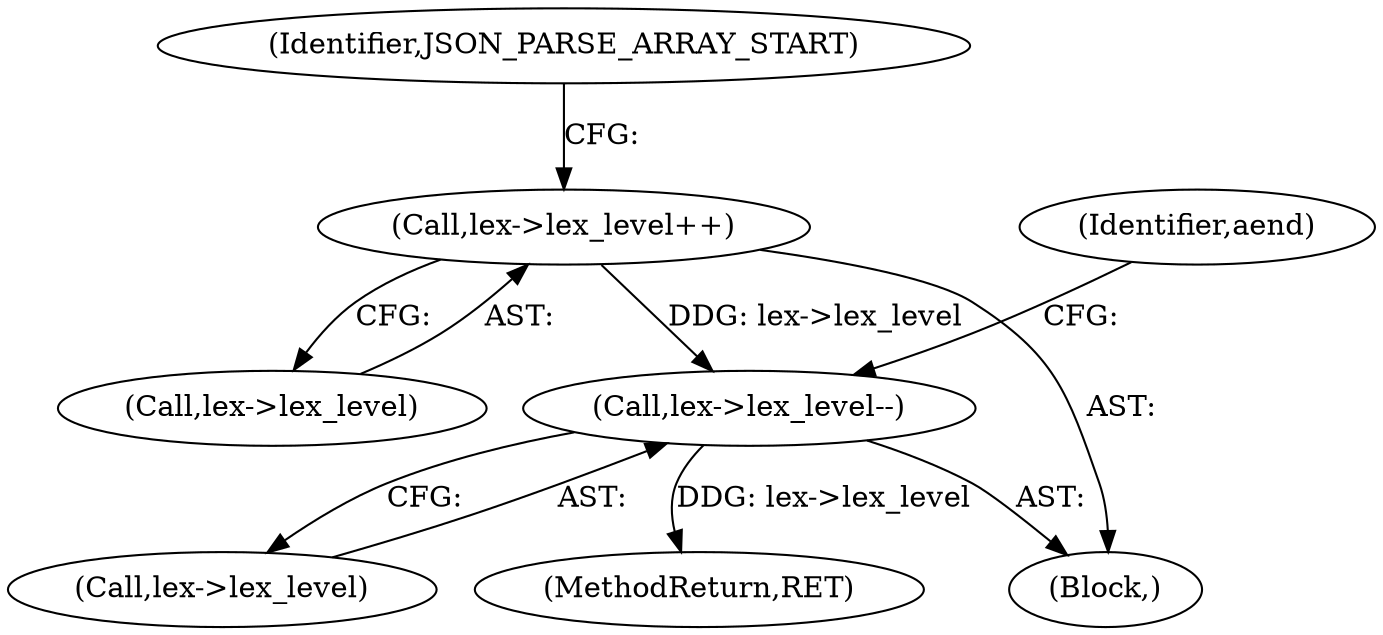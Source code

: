 digraph "0_postgresql_08fa47c4850cea32c3116665975bca219fbf2fe6_0@pointer" {
"1000138" [label="(Call,lex->lex_level++)"];
"1000167" [label="(Call,lex->lex_level--)"];
"1000139" [label="(Call,lex->lex_level)"];
"1000179" [label="(MethodReturn,RET)"];
"1000104" [label="(Block,)"];
"1000173" [label="(Identifier,aend)"];
"1000168" [label="(Call,lex->lex_level)"];
"1000138" [label="(Call,lex->lex_level++)"];
"1000143" [label="(Identifier,JSON_PARSE_ARRAY_START)"];
"1000167" [label="(Call,lex->lex_level--)"];
"1000138" -> "1000104"  [label="AST: "];
"1000138" -> "1000139"  [label="CFG: "];
"1000139" -> "1000138"  [label="AST: "];
"1000143" -> "1000138"  [label="CFG: "];
"1000138" -> "1000167"  [label="DDG: lex->lex_level"];
"1000167" -> "1000104"  [label="AST: "];
"1000167" -> "1000168"  [label="CFG: "];
"1000168" -> "1000167"  [label="AST: "];
"1000173" -> "1000167"  [label="CFG: "];
"1000167" -> "1000179"  [label="DDG: lex->lex_level"];
}
